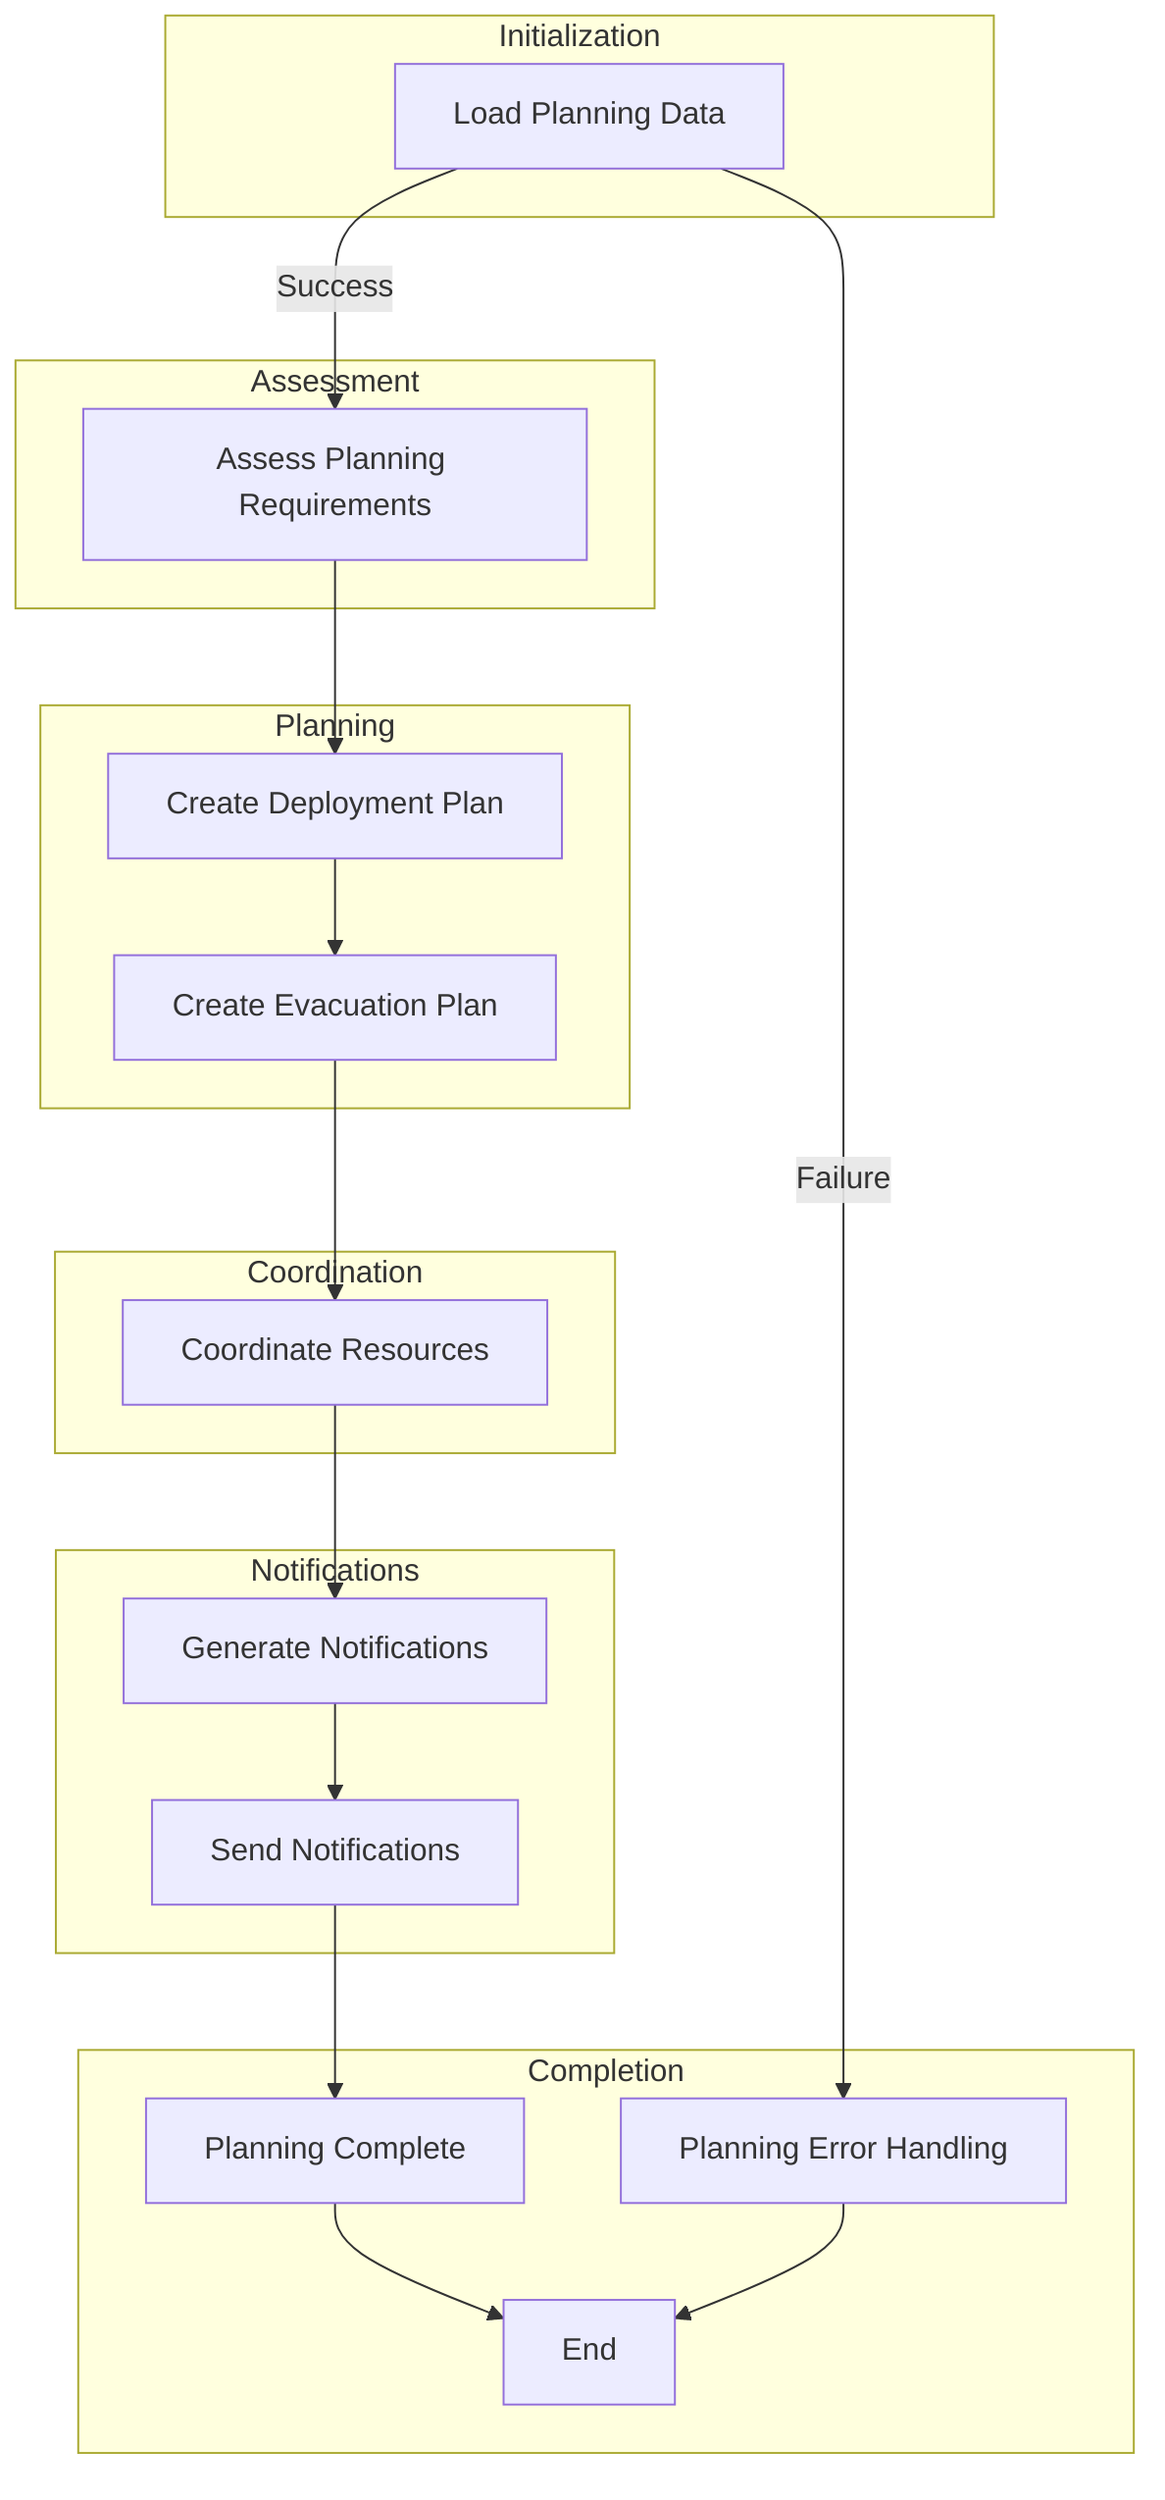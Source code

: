 graph TD
subgraph "Initialization"
  A["Load Planning Data"]
end
subgraph "Assessment"
  B["Assess Planning Requirements"]
end
subgraph "Planning"
  C["Create Deployment Plan"]
  D["Create Evacuation Plan"]
end
subgraph "Coordination"
  E["Coordinate Resources"]
end
subgraph "Notifications"
  F["Generate Notifications"]
  G["Send Notifications"]
end
subgraph "Completion"
  H["Planning Complete"]
  X["Planning Error Handling"]
  Z["End"]
end
A -->|"Success"| B
A -->|"Failure"| X
B --> C
C --> D
D --> E
E --> F
F --> G
G --> H
H --> Z
X --> Z